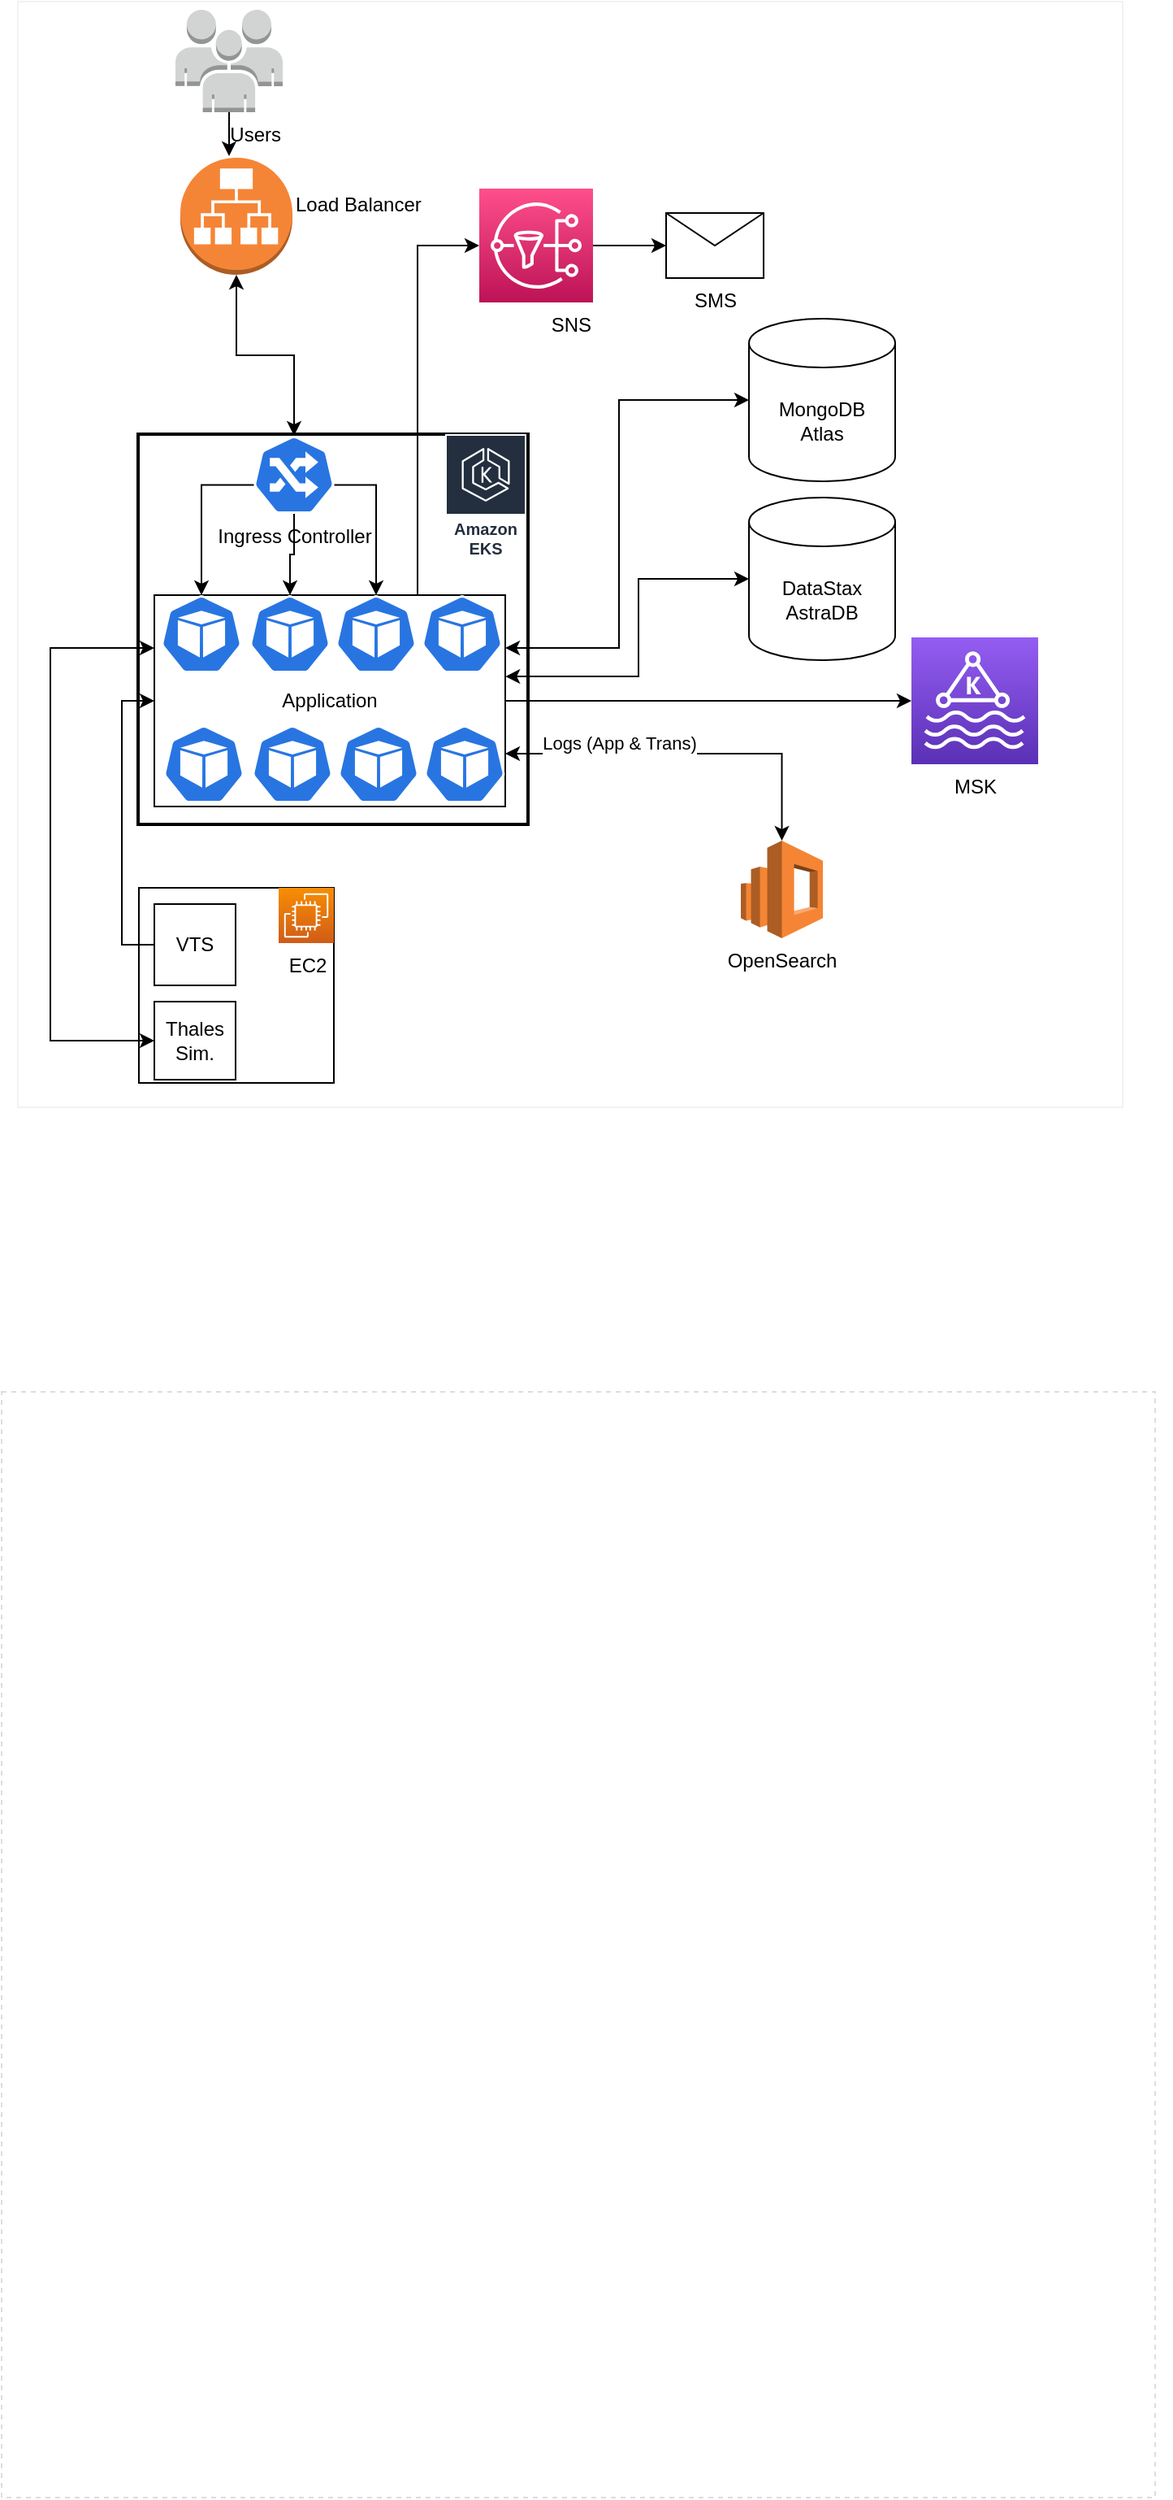 <mxfile version="21.5.0" type="github">
  <diagram name="Page-1" id="r-T6OLwQH29qr_7euo9l">
    <mxGraphModel dx="1360" dy="822" grid="1" gridSize="10" guides="1" tooltips="1" connect="1" arrows="1" fold="1" page="1" pageScale="1" pageWidth="850" pageHeight="1100" math="0" shadow="0">
      <root>
        <mxCell id="0" />
        <mxCell id="1" parent="0" />
        <mxCell id="3_2HW8Un-s5Gs4iZI3K2-29" value="" style="rounded=0;whiteSpace=wrap;html=1;dashed=1;fillColor=none;strokeColor=#deddda;" parent="1" vertex="1">
          <mxGeometry x="30" y="860" width="710" height="680" as="geometry" />
        </mxCell>
        <mxCell id="qwl05ddgDj3Om6Coo83L-6" value="" style="group" vertex="1" connectable="0" parent="1">
          <mxGeometry x="60" y="10" width="690" height="705" as="geometry" />
        </mxCell>
        <mxCell id="oR3EOA6jBZrTbAOyoPTf-1" value="" style="whiteSpace=wrap;html=1;aspect=fixed;strokeWidth=2;" parent="qwl05ddgDj3Om6Coo83L-6" vertex="1">
          <mxGeometry x="54" y="261" width="240" height="240" as="geometry" />
        </mxCell>
        <mxCell id="oR3EOA6jBZrTbAOyoPTf-2" value="MongoDB&lt;br&gt;Atlas" style="shape=cylinder3;whiteSpace=wrap;html=1;boundedLbl=1;backgroundOutline=1;size=15;" parent="qwl05ddgDj3Om6Coo83L-6" vertex="1">
          <mxGeometry x="430" y="190" width="90" height="100" as="geometry" />
        </mxCell>
        <mxCell id="oR3EOA6jBZrTbAOyoPTf-4" value="SMS" style="shape=message;html=1;html=1;outlineConnect=0;labelPosition=center;verticalLabelPosition=bottom;align=center;verticalAlign=top;" parent="qwl05ddgDj3Om6Coo83L-6" vertex="1">
          <mxGeometry x="379" y="125" width="60" height="40" as="geometry" />
        </mxCell>
        <mxCell id="oR3EOA6jBZrTbAOyoPTf-30" style="edgeStyle=orthogonalEdgeStyle;rounded=0;orthogonalLoop=1;jettySize=auto;html=1;exitX=1;exitY=0.5;exitDx=0;exitDy=0;exitPerimeter=0;entryX=0;entryY=0.5;entryDx=0;entryDy=0;" parent="qwl05ddgDj3Om6Coo83L-6" source="oR3EOA6jBZrTbAOyoPTf-5" target="oR3EOA6jBZrTbAOyoPTf-4" edge="1">
          <mxGeometry relative="1" as="geometry" />
        </mxCell>
        <mxCell id="oR3EOA6jBZrTbAOyoPTf-5" value="&lt;div align=&quot;right&quot;&gt;&lt;font color=&quot;#000000&quot;&gt;SNS&lt;/font&gt;&lt;/div&gt;" style="sketch=0;points=[[0,0,0],[0.25,0,0],[0.5,0,0],[0.75,0,0],[1,0,0],[0,1,0],[0.25,1,0],[0.5,1,0],[0.75,1,0],[1,1,0],[0,0.25,0],[0,0.5,0],[0,0.75,0],[1,0.25,0],[1,0.5,0],[1,0.75,0]];outlineConnect=0;fontColor=#232F3E;gradientColor=#FF4F8B;gradientDirection=north;fillColor=#BC1356;strokeColor=#ffffff;dashed=0;verticalLabelPosition=bottom;verticalAlign=top;align=right;html=1;fontSize=12;fontStyle=0;aspect=fixed;shape=mxgraph.aws4.resourceIcon;resIcon=mxgraph.aws4.sns;" parent="qwl05ddgDj3Om6Coo83L-6" vertex="1">
          <mxGeometry x="264" y="110" width="70" height="70" as="geometry" />
        </mxCell>
        <mxCell id="oR3EOA6jBZrTbAOyoPTf-6" value="Amazon EKS" style="sketch=0;outlineConnect=0;fontColor=#232F3E;gradientColor=none;strokeColor=#ffffff;fillColor=#232F3E;dashed=0;verticalLabelPosition=middle;verticalAlign=bottom;align=center;html=1;whiteSpace=wrap;fontSize=10;fontStyle=1;spacing=3;shape=mxgraph.aws4.productIcon;prIcon=mxgraph.aws4.eks;" parent="qwl05ddgDj3Om6Coo83L-6" vertex="1">
          <mxGeometry x="243" y="261" width="50" height="80" as="geometry" />
        </mxCell>
        <mxCell id="oR3EOA6jBZrTbAOyoPTf-8" value="OpenSearch" style="outlineConnect=0;dashed=0;verticalLabelPosition=bottom;verticalAlign=top;align=center;html=1;shape=mxgraph.aws3.elasticsearch_service;fillColor=#F58534;gradientColor=none;" parent="qwl05ddgDj3Om6Coo83L-6" vertex="1">
          <mxGeometry x="425" y="511" width="50.5" height="60" as="geometry" />
        </mxCell>
        <mxCell id="oR3EOA6jBZrTbAOyoPTf-19" value="&lt;div align=&quot;center&quot;&gt;Load Balancer&lt;/div&gt;&lt;div align=&quot;right&quot;&gt;&lt;br&gt;&lt;/div&gt;" style="outlineConnect=0;dashed=0;verticalLabelPosition=middle;verticalAlign=middle;align=left;html=1;shape=mxgraph.aws3.application_load_balancer;fillColor=#F58536;gradientColor=none;labelPosition=right;" parent="qwl05ddgDj3Om6Coo83L-6" vertex="1">
          <mxGeometry x="80" y="91" width="69" height="72" as="geometry" />
        </mxCell>
        <mxCell id="oR3EOA6jBZrTbAOyoPTf-33" style="edgeStyle=orthogonalEdgeStyle;rounded=0;orthogonalLoop=1;jettySize=auto;html=1;exitX=0.5;exitY=1;exitDx=0;exitDy=0;exitPerimeter=0;" parent="qwl05ddgDj3Om6Coo83L-6" source="oR3EOA6jBZrTbAOyoPTf-32" edge="1">
          <mxGeometry relative="1" as="geometry">
            <mxPoint x="110" y="90" as="targetPoint" />
          </mxGeometry>
        </mxCell>
        <mxCell id="oR3EOA6jBZrTbAOyoPTf-32" value="&lt;div align=&quot;right&quot;&gt;Users&lt;/div&gt;" style="outlineConnect=0;dashed=0;verticalLabelPosition=bottom;verticalAlign=top;align=right;html=1;shape=mxgraph.aws3.users;fillColor=#D2D3D3;gradientColor=none;" parent="qwl05ddgDj3Om6Coo83L-6" vertex="1">
          <mxGeometry x="77" width="66" height="63" as="geometry" />
        </mxCell>
        <mxCell id="oR3EOA6jBZrTbAOyoPTf-34" value="" style="whiteSpace=wrap;html=1;aspect=fixed;" parent="qwl05ddgDj3Om6Coo83L-6" vertex="1">
          <mxGeometry x="54.5" y="540" width="120" height="120" as="geometry" />
        </mxCell>
        <mxCell id="oR3EOA6jBZrTbAOyoPTf-35" value="&lt;font color=&quot;#000000&quot;&gt;EC2&lt;/font&gt;" style="sketch=0;points=[[0,0,0],[0.25,0,0],[0.5,0,0],[0.75,0,0],[1,0,0],[0,1,0],[0.25,1,0],[0.5,1,0],[0.75,1,0],[1,1,0],[0,0.25,0],[0,0.5,0],[0,0.75,0],[1,0.25,0],[1,0.5,0],[1,0.75,0]];outlineConnect=0;fontColor=#232F3E;gradientColor=#F78E04;gradientDirection=north;fillColor=#D05C17;strokeColor=#ffffff;dashed=0;verticalLabelPosition=bottom;verticalAlign=top;align=center;html=1;fontSize=12;fontStyle=0;aspect=fixed;shape=mxgraph.aws4.resourceIcon;resIcon=mxgraph.aws4.ec2;" parent="qwl05ddgDj3Om6Coo83L-6" vertex="1">
          <mxGeometry x="140.5" y="540" width="34" height="34" as="geometry" />
        </mxCell>
        <mxCell id="oR3EOA6jBZrTbAOyoPTf-36" value="VTS" style="whiteSpace=wrap;html=1;aspect=fixed;" parent="qwl05ddgDj3Om6Coo83L-6" vertex="1">
          <mxGeometry x="64" y="550" width="50" height="50" as="geometry" />
        </mxCell>
        <mxCell id="oR3EOA6jBZrTbAOyoPTf-37" value="Thales&lt;br&gt;Sim." style="whiteSpace=wrap;html=1;aspect=fixed;" parent="qwl05ddgDj3Om6Coo83L-6" vertex="1">
          <mxGeometry x="64" y="610" width="50" height="48" as="geometry" />
        </mxCell>
        <mxCell id="oR3EOA6jBZrTbAOyoPTf-41" value="&lt;font color=&quot;#000000&quot;&gt;&lt;span style=&quot;background-color: rgb(255, 255, 255);&quot;&gt;MSK&lt;/span&gt;&lt;/font&gt;" style="sketch=0;points=[[0,0,0],[0.25,0,0],[0.5,0,0],[0.75,0,0],[1,0,0],[0,1,0],[0.25,1,0],[0.5,1,0],[0.75,1,0],[1,1,0],[0,0.25,0],[0,0.5,0],[0,0.75,0],[1,0.25,0],[1,0.5,0],[1,0.75,0]];outlineConnect=0;fontColor=#232F3E;gradientColor=#945DF2;gradientDirection=north;fillColor=#5A30B5;strokeColor=#ffffff;dashed=0;verticalLabelPosition=bottom;verticalAlign=top;align=center;html=1;fontSize=12;fontStyle=0;aspect=fixed;shape=mxgraph.aws4.resourceIcon;resIcon=mxgraph.aws4.managed_streaming_for_kafka;" parent="qwl05ddgDj3Om6Coo83L-6" vertex="1">
          <mxGeometry x="530" y="386" width="78" height="78" as="geometry" />
        </mxCell>
        <mxCell id="3_2HW8Un-s5Gs4iZI3K2-1" value="Ingress Controller" style="sketch=0;html=1;dashed=0;whitespace=wrap;fillColor=#2875E2;strokeColor=#ffffff;points=[[0.005,0.63,0],[0.1,0.2,0],[0.9,0.2,0],[0.5,0,0],[0.995,0.63,0],[0.72,0.99,0],[0.5,1,0],[0.28,0.99,0]];verticalLabelPosition=bottom;align=center;verticalAlign=top;shape=mxgraph.kubernetes.icon;prIcon=ing" parent="qwl05ddgDj3Om6Coo83L-6" vertex="1">
          <mxGeometry x="125" y="262" width="50" height="48" as="geometry" />
        </mxCell>
        <mxCell id="3_2HW8Un-s5Gs4iZI3K2-3" style="edgeStyle=orthogonalEdgeStyle;rounded=0;orthogonalLoop=1;jettySize=auto;html=1;entryX=0.5;entryY=0;entryDx=0;entryDy=0;entryPerimeter=0;startArrow=classic;startFill=1;" parent="qwl05ddgDj3Om6Coo83L-6" source="oR3EOA6jBZrTbAOyoPTf-19" target="3_2HW8Un-s5Gs4iZI3K2-1" edge="1">
          <mxGeometry relative="1" as="geometry" />
        </mxCell>
        <mxCell id="3_2HW8Un-s5Gs4iZI3K2-20" style="edgeStyle=orthogonalEdgeStyle;rounded=0;orthogonalLoop=1;jettySize=auto;html=1;exitX=0;exitY=0.25;exitDx=0;exitDy=0;entryX=0;entryY=0.5;entryDx=0;entryDy=0;startArrow=classic;startFill=1;" parent="qwl05ddgDj3Om6Coo83L-6" source="3_2HW8Un-s5Gs4iZI3K2-5" target="oR3EOA6jBZrTbAOyoPTf-37" edge="1">
          <mxGeometry relative="1" as="geometry">
            <Array as="points">
              <mxPoint y="393" />
              <mxPoint y="634" />
            </Array>
          </mxGeometry>
        </mxCell>
        <mxCell id="3_2HW8Un-s5Gs4iZI3K2-24" style="edgeStyle=orthogonalEdgeStyle;rounded=0;orthogonalLoop=1;jettySize=auto;html=1;exitX=1;exitY=0.75;exitDx=0;exitDy=0;startArrow=classic;startFill=1;" parent="qwl05ddgDj3Om6Coo83L-6" source="3_2HW8Un-s5Gs4iZI3K2-5" target="oR3EOA6jBZrTbAOyoPTf-8" edge="1">
          <mxGeometry relative="1" as="geometry" />
        </mxCell>
        <mxCell id="3_2HW8Un-s5Gs4iZI3K2-28" value="&lt;div&gt;Logs (App &amp;amp; Trans)&lt;/div&gt;" style="edgeLabel;html=1;align=center;verticalAlign=middle;resizable=0;points=[];" parent="3_2HW8Un-s5Gs4iZI3K2-24" vertex="1" connectable="0">
          <mxGeometry x="-0.446" y="-3" relative="1" as="geometry">
            <mxPoint x="8" y="-10" as="offset" />
          </mxGeometry>
        </mxCell>
        <mxCell id="3_2HW8Un-s5Gs4iZI3K2-25" style="edgeStyle=orthogonalEdgeStyle;rounded=0;orthogonalLoop=1;jettySize=auto;html=1;exitX=1;exitY=0.5;exitDx=0;exitDy=0;" parent="qwl05ddgDj3Om6Coo83L-6" source="3_2HW8Un-s5Gs4iZI3K2-5" target="oR3EOA6jBZrTbAOyoPTf-41" edge="1">
          <mxGeometry relative="1" as="geometry" />
        </mxCell>
        <mxCell id="3_2HW8Un-s5Gs4iZI3K2-26" style="edgeStyle=orthogonalEdgeStyle;rounded=0;orthogonalLoop=1;jettySize=auto;html=1;exitX=1;exitY=0.25;exitDx=0;exitDy=0;entryX=0;entryY=0.5;entryDx=0;entryDy=0;entryPerimeter=0;startArrow=classic;startFill=1;" parent="qwl05ddgDj3Om6Coo83L-6" source="3_2HW8Un-s5Gs4iZI3K2-5" target="oR3EOA6jBZrTbAOyoPTf-2" edge="1">
          <mxGeometry relative="1" as="geometry">
            <Array as="points">
              <mxPoint x="350" y="393" />
              <mxPoint x="350" y="240" />
              <mxPoint x="419" y="240" />
            </Array>
          </mxGeometry>
        </mxCell>
        <mxCell id="3_2HW8Un-s5Gs4iZI3K2-27" style="edgeStyle=orthogonalEdgeStyle;rounded=0;orthogonalLoop=1;jettySize=auto;html=1;exitX=0.75;exitY=0;exitDx=0;exitDy=0;entryX=0;entryY=0.5;entryDx=0;entryDy=0;entryPerimeter=0;" parent="qwl05ddgDj3Om6Coo83L-6" source="3_2HW8Un-s5Gs4iZI3K2-5" target="oR3EOA6jBZrTbAOyoPTf-5" edge="1">
          <mxGeometry relative="1" as="geometry" />
        </mxCell>
        <mxCell id="3_2HW8Un-s5Gs4iZI3K2-5" value="Application" style="rounded=0;whiteSpace=wrap;html=1;" parent="qwl05ddgDj3Om6Coo83L-6" vertex="1">
          <mxGeometry x="64" y="360" width="216" height="130" as="geometry" />
        </mxCell>
        <mxCell id="3_2HW8Un-s5Gs4iZI3K2-18" style="edgeStyle=orthogonalEdgeStyle;rounded=0;orthogonalLoop=1;jettySize=auto;html=1;exitX=0;exitY=0.5;exitDx=0;exitDy=0;entryX=0;entryY=0.5;entryDx=0;entryDy=0;" parent="qwl05ddgDj3Om6Coo83L-6" source="oR3EOA6jBZrTbAOyoPTf-36" target="3_2HW8Un-s5Gs4iZI3K2-5" edge="1">
          <mxGeometry relative="1" as="geometry" />
        </mxCell>
        <mxCell id="3_2HW8Un-s5Gs4iZI3K2-6" value="" style="sketch=0;html=1;dashed=0;whitespace=wrap;fillColor=#2875E2;strokeColor=#ffffff;points=[[0.005,0.63,0],[0.1,0.2,0],[0.9,0.2,0],[0.5,0,0],[0.995,0.63,0],[0.72,0.99,0],[0.5,1,0],[0.28,0.99,0]];verticalLabelPosition=bottom;align=center;verticalAlign=top;shape=mxgraph.kubernetes.icon;prIcon=pod" parent="qwl05ddgDj3Om6Coo83L-6" vertex="1">
          <mxGeometry x="68" y="360" width="50" height="48" as="geometry" />
        </mxCell>
        <mxCell id="3_2HW8Un-s5Gs4iZI3K2-16" style="edgeStyle=orthogonalEdgeStyle;rounded=0;orthogonalLoop=1;jettySize=auto;html=1;exitX=0.005;exitY=0.63;exitDx=0;exitDy=0;exitPerimeter=0;entryX=0.5;entryY=0;entryDx=0;entryDy=0;entryPerimeter=0;" parent="qwl05ddgDj3Om6Coo83L-6" source="3_2HW8Un-s5Gs4iZI3K2-1" target="3_2HW8Un-s5Gs4iZI3K2-6" edge="1">
          <mxGeometry relative="1" as="geometry" />
        </mxCell>
        <mxCell id="3_2HW8Un-s5Gs4iZI3K2-7" value="" style="sketch=0;html=1;dashed=0;whitespace=wrap;fillColor=#2875E2;strokeColor=#ffffff;points=[[0.005,0.63,0],[0.1,0.2,0],[0.9,0.2,0],[0.5,0,0],[0.995,0.63,0],[0.72,0.99,0],[0.5,1,0],[0.28,0.99,0]];verticalLabelPosition=bottom;align=center;verticalAlign=top;shape=mxgraph.kubernetes.icon;prIcon=pod" parent="qwl05ddgDj3Om6Coo83L-6" vertex="1">
          <mxGeometry x="122.5" y="360" width="50" height="48" as="geometry" />
        </mxCell>
        <mxCell id="3_2HW8Un-s5Gs4iZI3K2-14" style="edgeStyle=orthogonalEdgeStyle;rounded=0;orthogonalLoop=1;jettySize=auto;html=1;entryX=0.5;entryY=0;entryDx=0;entryDy=0;entryPerimeter=0;" parent="qwl05ddgDj3Om6Coo83L-6" source="3_2HW8Un-s5Gs4iZI3K2-1" target="3_2HW8Un-s5Gs4iZI3K2-7" edge="1">
          <mxGeometry relative="1" as="geometry" />
        </mxCell>
        <mxCell id="3_2HW8Un-s5Gs4iZI3K2-8" value="" style="sketch=0;html=1;dashed=0;whitespace=wrap;fillColor=#2875E2;strokeColor=#ffffff;points=[[0.005,0.63,0],[0.1,0.2,0],[0.9,0.2,0],[0.5,0,0],[0.995,0.63,0],[0.72,0.99,0],[0.5,1,0],[0.28,0.99,0]];verticalLabelPosition=bottom;align=center;verticalAlign=top;shape=mxgraph.kubernetes.icon;prIcon=pod" parent="qwl05ddgDj3Om6Coo83L-6" vertex="1">
          <mxGeometry x="175.5" y="360" width="50" height="48" as="geometry" />
        </mxCell>
        <mxCell id="3_2HW8Un-s5Gs4iZI3K2-15" style="edgeStyle=orthogonalEdgeStyle;rounded=0;orthogonalLoop=1;jettySize=auto;html=1;exitX=0.995;exitY=0.63;exitDx=0;exitDy=0;exitPerimeter=0;" parent="qwl05ddgDj3Om6Coo83L-6" source="3_2HW8Un-s5Gs4iZI3K2-1" target="3_2HW8Un-s5Gs4iZI3K2-8" edge="1">
          <mxGeometry relative="1" as="geometry" />
        </mxCell>
        <mxCell id="3_2HW8Un-s5Gs4iZI3K2-9" value="" style="sketch=0;html=1;dashed=0;whitespace=wrap;fillColor=#2875E2;strokeColor=#ffffff;points=[[0.005,0.63,0],[0.1,0.2,0],[0.9,0.2,0],[0.5,0,0],[0.995,0.63,0],[0.72,0.99,0],[0.5,1,0],[0.28,0.99,0]];verticalLabelPosition=bottom;align=center;verticalAlign=top;shape=mxgraph.kubernetes.icon;prIcon=pod" parent="qwl05ddgDj3Om6Coo83L-6" vertex="1">
          <mxGeometry x="228.5" y="360" width="50" height="48" as="geometry" />
        </mxCell>
        <mxCell id="3_2HW8Un-s5Gs4iZI3K2-10" value="" style="sketch=0;html=1;dashed=0;whitespace=wrap;fillColor=#2875E2;strokeColor=#ffffff;points=[[0.005,0.63,0],[0.1,0.2,0],[0.9,0.2,0],[0.5,0,0],[0.995,0.63,0],[0.72,0.99,0],[0.5,1,0],[0.28,0.99,0]];verticalLabelPosition=bottom;align=center;verticalAlign=top;shape=mxgraph.kubernetes.icon;prIcon=pod" parent="qwl05ddgDj3Om6Coo83L-6" vertex="1">
          <mxGeometry x="69.5" y="440" width="50" height="48" as="geometry" />
        </mxCell>
        <mxCell id="3_2HW8Un-s5Gs4iZI3K2-11" value="" style="sketch=0;html=1;dashed=0;whitespace=wrap;fillColor=#2875E2;strokeColor=#ffffff;points=[[0.005,0.63,0],[0.1,0.2,0],[0.9,0.2,0],[0.5,0,0],[0.995,0.63,0],[0.72,0.99,0],[0.5,1,0],[0.28,0.99,0]];verticalLabelPosition=bottom;align=center;verticalAlign=top;shape=mxgraph.kubernetes.icon;prIcon=pod" parent="qwl05ddgDj3Om6Coo83L-6" vertex="1">
          <mxGeometry x="124" y="440" width="50" height="48" as="geometry" />
        </mxCell>
        <mxCell id="3_2HW8Un-s5Gs4iZI3K2-12" value="" style="sketch=0;html=1;dashed=0;whitespace=wrap;fillColor=#2875E2;strokeColor=#ffffff;points=[[0.005,0.63,0],[0.1,0.2,0],[0.9,0.2,0],[0.5,0,0],[0.995,0.63,0],[0.72,0.99,0],[0.5,1,0],[0.28,0.99,0]];verticalLabelPosition=bottom;align=center;verticalAlign=top;shape=mxgraph.kubernetes.icon;prIcon=pod" parent="qwl05ddgDj3Om6Coo83L-6" vertex="1">
          <mxGeometry x="177" y="440" width="50" height="48" as="geometry" />
        </mxCell>
        <mxCell id="3_2HW8Un-s5Gs4iZI3K2-13" value="" style="sketch=0;html=1;dashed=0;whitespace=wrap;fillColor=#2875E2;strokeColor=#ffffff;points=[[0.005,0.63,0],[0.1,0.2,0],[0.9,0.2,0],[0.5,0,0],[0.995,0.63,0],[0.72,0.99,0],[0.5,1,0],[0.28,0.99,0]];verticalLabelPosition=bottom;align=center;verticalAlign=top;shape=mxgraph.kubernetes.icon;prIcon=pod" parent="qwl05ddgDj3Om6Coo83L-6" vertex="1">
          <mxGeometry x="230" y="440" width="50" height="48" as="geometry" />
        </mxCell>
        <mxCell id="qwl05ddgDj3Om6Coo83L-4" style="edgeStyle=orthogonalEdgeStyle;rounded=0;orthogonalLoop=1;jettySize=auto;html=1;exitX=0;exitY=0.5;exitDx=0;exitDy=0;exitPerimeter=0;entryX=0.942;entryY=0.621;entryDx=0;entryDy=0;entryPerimeter=0;startArrow=classic;startFill=1;" edge="1" parent="qwl05ddgDj3Om6Coo83L-6" source="qwl05ddgDj3Om6Coo83L-1" target="oR3EOA6jBZrTbAOyoPTf-1">
          <mxGeometry relative="1" as="geometry" />
        </mxCell>
        <mxCell id="qwl05ddgDj3Om6Coo83L-1" value="DataStax&lt;br&gt;AstraDB" style="shape=cylinder3;whiteSpace=wrap;html=1;boundedLbl=1;backgroundOutline=1;size=15;" vertex="1" parent="qwl05ddgDj3Om6Coo83L-6">
          <mxGeometry x="430" y="300" width="90" height="100" as="geometry" />
        </mxCell>
        <mxCell id="qwl05ddgDj3Om6Coo83L-7" value="" style="whiteSpace=wrap;html=1;aspect=fixed;fillColor=none;strokeColor=#F2F2F2;" vertex="1" parent="qwl05ddgDj3Om6Coo83L-6">
          <mxGeometry x="-20" y="-5" width="680" height="680" as="geometry" />
        </mxCell>
      </root>
    </mxGraphModel>
  </diagram>
</mxfile>
